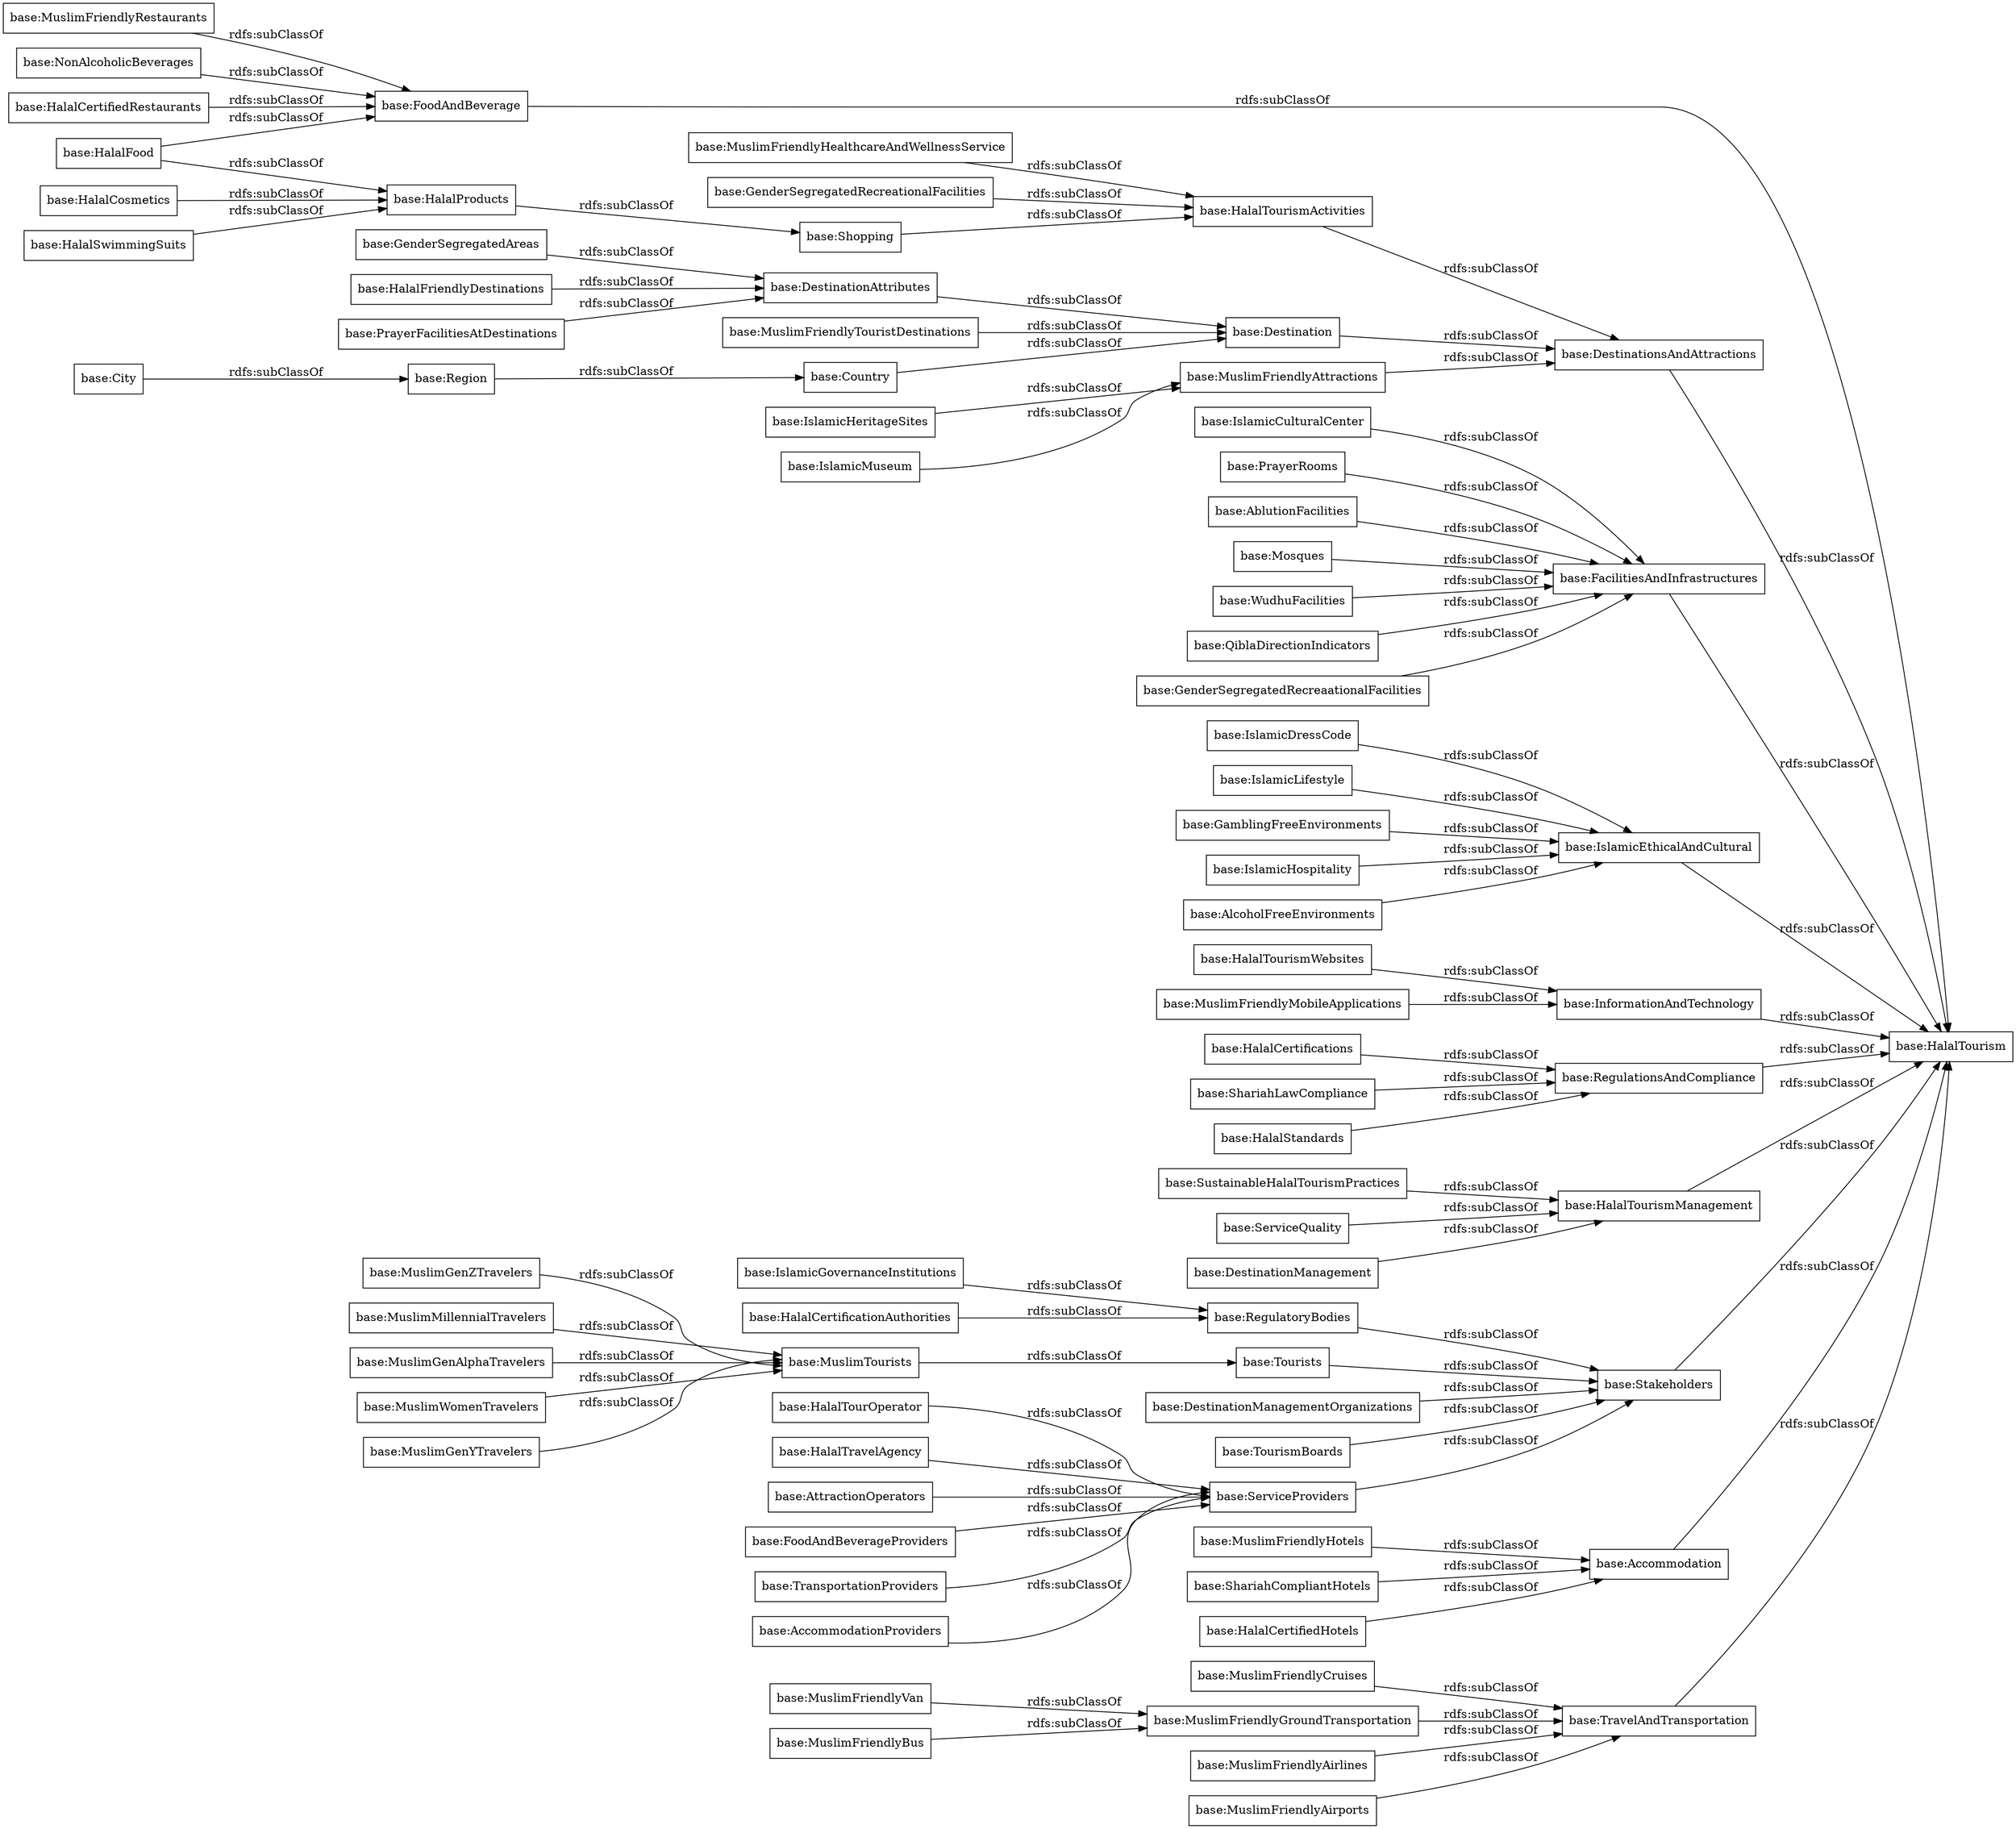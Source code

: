 digraph ar2dtool_diagram { 
rankdir=LR;
size="1000"
node [shape = rectangle, color="black"]; "base:MuslimFriendlyCruises" "base:Shopping" "base:IslamicHeritageSites" "base:PrayerRooms" "base:Country" "base:FoodAndBeverage" "base:Tourists" "base:HalalTourismActivities" "base:MuslimMillennialTravelers" "base:MuslimGenAlphaTravelers" "base:DestinationManagementOrganizations" "base:Destination" "base:DestinationsAndAttractions" "base:FacilitiesAndInfrastructures" "base:SustainableHalalTourismPractices" "base:HalalFood" "base:AblutionFacilities" "base:Mosques" "base:TourismBoards" "base:MuslimFriendlyAttractions" "base:MuslimFriendlyHotels" "base:WudhuFacilities" "base:IslamicGovernanceInstitutions" "base:MuslimFriendlyVan" "base:ServiceQuality" "base:IslamicEthicalAndCultural" "base:PrayerFacilitiesAtDestinations" "base:HalalCertifications" "base:InformationAndTechnology" "base:ShariahCompliantHotels" "base:RegulationsAndCompliance" "base:MuslimWomenTravelers" "base:HalalCertificationAuthorities" "base:HalalTourOperator" "base:ShariahLawCompliance" "base:MuslimGenYTravelers" "base:MuslimFriendlyGroundTransportation" "base:HalalTravelAgency" "base:IslamicLifestyle" "base:DestinationManagement" "base:GamblingFreeEnvironments" "base:IslamicMuseum" "base:City" "base:GenderSegregatedAreas" "base:AttractionOperators" "base:HalalTourismWebsites" "base:QiblaDirectionIndicators" "base:MuslimFriendlyRestaurants" "base:MuslimFriendlyMobileApplications" "base:MuslimTourists" "base:DestinationAttributes" "base:MuslimFriendlyAirlines" "base:HalalTourismManagement" "base:Stakeholders" "base:MuslimFriendlyAirports" "base:NonAlcoholicBeverages" "base:IslamicHospitality" "base:HalalProducts" "base:AlcoholFreeEnvironments" "base:Region" "base:MuslimGenZTravelers" "base:Accommodation" "base:HalalSwimmingSuits" "base:HalalCertifiedHotels" "base:MuslimFriendlyBus" "base:MuslimFriendlyHealthcareAndWellnessService" "base:HalalFriendlyDestinations" "base:FoodAndBeverageProviders" "base:TransportationProviders" "base:IslamicDressCode" "base:HalalCosmetics" "base:GenderSegregatedRecreationalFacilities" "base:AccommodationProviders" "base:MuslimFriendlyTouristDestinations" "base:HalalTourism" "base:TravelAndTransportation" "base:GenderSegregatedRecreaationalFacilities" "base:IslamicCulturalCenter" "base:HalalStandards" "base:HalalCertifiedRestaurants" "base:ServiceProviders" "base:RegulatoryBodies" ; /*classes style*/
	"base:TourismBoards" -> "base:Stakeholders" [ label = "rdfs:subClassOf" ];
	"base:ShariahCompliantHotels" -> "base:Accommodation" [ label = "rdfs:subClassOf" ];
	"base:MuslimFriendlyRestaurants" -> "base:FoodAndBeverage" [ label = "rdfs:subClassOf" ];
	"base:HalalCertifications" -> "base:RegulationsAndCompliance" [ label = "rdfs:subClassOf" ];
	"base:FacilitiesAndInfrastructures" -> "base:HalalTourism" [ label = "rdfs:subClassOf" ];
	"base:AblutionFacilities" -> "base:FacilitiesAndInfrastructures" [ label = "rdfs:subClassOf" ];
	"base:Stakeholders" -> "base:HalalTourism" [ label = "rdfs:subClassOf" ];
	"base:IslamicLifestyle" -> "base:IslamicEthicalAndCultural" [ label = "rdfs:subClassOf" ];
	"base:HalalCertificationAuthorities" -> "base:RegulatoryBodies" [ label = "rdfs:subClassOf" ];
	"base:MuslimMillennialTravelers" -> "base:MuslimTourists" [ label = "rdfs:subClassOf" ];
	"base:MuslimTourists" -> "base:Tourists" [ label = "rdfs:subClassOf" ];
	"base:HalalCertifiedRestaurants" -> "base:FoodAndBeverage" [ label = "rdfs:subClassOf" ];
	"base:MuslimFriendlyMobileApplications" -> "base:InformationAndTechnology" [ label = "rdfs:subClassOf" ];
	"base:FoodAndBeverage" -> "base:HalalTourism" [ label = "rdfs:subClassOf" ];
	"base:PrayerRooms" -> "base:FacilitiesAndInfrastructures" [ label = "rdfs:subClassOf" ];
	"base:HalalProducts" -> "base:Shopping" [ label = "rdfs:subClassOf" ];
	"base:AlcoholFreeEnvironments" -> "base:IslamicEthicalAndCultural" [ label = "rdfs:subClassOf" ];
	"base:HalalFriendlyDestinations" -> "base:DestinationAttributes" [ label = "rdfs:subClassOf" ];
	"base:NonAlcoholicBeverages" -> "base:FoodAndBeverage" [ label = "rdfs:subClassOf" ];
	"base:DestinationManagement" -> "base:HalalTourismManagement" [ label = "rdfs:subClassOf" ];
	"base:HalalTravelAgency" -> "base:ServiceProviders" [ label = "rdfs:subClassOf" ];
	"base:PrayerFacilitiesAtDestinations" -> "base:DestinationAttributes" [ label = "rdfs:subClassOf" ];
	"base:HalalFood" -> "base:HalalProducts" [ label = "rdfs:subClassOf" ];
	"base:HalalFood" -> "base:FoodAndBeverage" [ label = "rdfs:subClassOf" ];
	"base:ServiceQuality" -> "base:HalalTourismManagement" [ label = "rdfs:subClassOf" ];
	"base:MuslimFriendlyTouristDestinations" -> "base:Destination" [ label = "rdfs:subClassOf" ];
	"base:MuslimFriendlyBus" -> "base:MuslimFriendlyGroundTransportation" [ label = "rdfs:subClassOf" ];
	"base:InformationAndTechnology" -> "base:HalalTourism" [ label = "rdfs:subClassOf" ];
	"base:GenderSegregatedRecreationalFacilities" -> "base:HalalTourismActivities" [ label = "rdfs:subClassOf" ];
	"base:QiblaDirectionIndicators" -> "base:FacilitiesAndInfrastructures" [ label = "rdfs:subClassOf" ];
	"base:RegulatoryBodies" -> "base:Stakeholders" [ label = "rdfs:subClassOf" ];
	"base:DestinationsAndAttractions" -> "base:HalalTourism" [ label = "rdfs:subClassOf" ];
	"base:RegulationsAndCompliance" -> "base:HalalTourism" [ label = "rdfs:subClassOf" ];
	"base:ShariahLawCompliance" -> "base:RegulationsAndCompliance" [ label = "rdfs:subClassOf" ];
	"base:IslamicEthicalAndCultural" -> "base:HalalTourism" [ label = "rdfs:subClassOf" ];
	"base:MuslimGenZTravelers" -> "base:MuslimTourists" [ label = "rdfs:subClassOf" ];
	"base:MuslimFriendlyAirlines" -> "base:TravelAndTransportation" [ label = "rdfs:subClassOf" ];
	"base:MuslimFriendlyCruises" -> "base:TravelAndTransportation" [ label = "rdfs:subClassOf" ];
	"base:MuslimFriendlyHealthcareAndWellnessService" -> "base:HalalTourismActivities" [ label = "rdfs:subClassOf" ];
	"base:HalalCertifiedHotels" -> "base:Accommodation" [ label = "rdfs:subClassOf" ];
	"base:IslamicGovernanceInstitutions" -> "base:RegulatoryBodies" [ label = "rdfs:subClassOf" ];
	"base:MuslimFriendlyVan" -> "base:MuslimFriendlyGroundTransportation" [ label = "rdfs:subClassOf" ];
	"base:WudhuFacilities" -> "base:FacilitiesAndInfrastructures" [ label = "rdfs:subClassOf" ];
	"base:Region" -> "base:Country" [ label = "rdfs:subClassOf" ];
	"base:MuslimGenAlphaTravelers" -> "base:MuslimTourists" [ label = "rdfs:subClassOf" ];
	"base:Country" -> "base:Destination" [ label = "rdfs:subClassOf" ];
	"base:Tourists" -> "base:Stakeholders" [ label = "rdfs:subClassOf" ];
	"base:IslamicHospitality" -> "base:IslamicEthicalAndCultural" [ label = "rdfs:subClassOf" ];
	"base:TravelAndTransportation" -> "base:HalalTourism" [ label = "rdfs:subClassOf" ];
	"base:GenderSegregatedAreas" -> "base:DestinationAttributes" [ label = "rdfs:subClassOf" ];
	"base:HalalStandards" -> "base:RegulationsAndCompliance" [ label = "rdfs:subClassOf" ];
	"base:IslamicHeritageSites" -> "base:MuslimFriendlyAttractions" [ label = "rdfs:subClassOf" ];
	"base:HalalTourismWebsites" -> "base:InformationAndTechnology" [ label = "rdfs:subClassOf" ];
	"base:TransportationProviders" -> "base:ServiceProviders" [ label = "rdfs:subClassOf" ];
	"base:HalalCosmetics" -> "base:HalalProducts" [ label = "rdfs:subClassOf" ];
	"base:IslamicCulturalCenter" -> "base:FacilitiesAndInfrastructures" [ label = "rdfs:subClassOf" ];
	"base:MuslimGenYTravelers" -> "base:MuslimTourists" [ label = "rdfs:subClassOf" ];
	"base:IslamicDressCode" -> "base:IslamicEthicalAndCultural" [ label = "rdfs:subClassOf" ];
	"base:GenderSegregatedRecreaationalFacilities" -> "base:FacilitiesAndInfrastructures" [ label = "rdfs:subClassOf" ];
	"base:Mosques" -> "base:FacilitiesAndInfrastructures" [ label = "rdfs:subClassOf" ];
	"base:Shopping" -> "base:HalalTourismActivities" [ label = "rdfs:subClassOf" ];
	"base:HalalSwimmingSuits" -> "base:HalalProducts" [ label = "rdfs:subClassOf" ];
	"base:City" -> "base:Region" [ label = "rdfs:subClassOf" ];
	"base:HalalTourismActivities" -> "base:DestinationsAndAttractions" [ label = "rdfs:subClassOf" ];
	"base:SustainableHalalTourismPractices" -> "base:HalalTourismManagement" [ label = "rdfs:subClassOf" ];
	"base:ServiceProviders" -> "base:Stakeholders" [ label = "rdfs:subClassOf" ];
	"base:Accommodation" -> "base:HalalTourism" [ label = "rdfs:subClassOf" ];
	"base:AttractionOperators" -> "base:ServiceProviders" [ label = "rdfs:subClassOf" ];
	"base:Destination" -> "base:DestinationsAndAttractions" [ label = "rdfs:subClassOf" ];
	"base:FoodAndBeverageProviders" -> "base:ServiceProviders" [ label = "rdfs:subClassOf" ];
	"base:DestinationManagementOrganizations" -> "base:Stakeholders" [ label = "rdfs:subClassOf" ];
	"base:HalalTourismManagement" -> "base:HalalTourism" [ label = "rdfs:subClassOf" ];
	"base:HalalTourOperator" -> "base:ServiceProviders" [ label = "rdfs:subClassOf" ];
	"base:MuslimFriendlyAttractions" -> "base:DestinationsAndAttractions" [ label = "rdfs:subClassOf" ];
	"base:MuslimWomenTravelers" -> "base:MuslimTourists" [ label = "rdfs:subClassOf" ];
	"base:GamblingFreeEnvironments" -> "base:IslamicEthicalAndCultural" [ label = "rdfs:subClassOf" ];
	"base:AccommodationProviders" -> "base:ServiceProviders" [ label = "rdfs:subClassOf" ];
	"base:MuslimFriendlyHotels" -> "base:Accommodation" [ label = "rdfs:subClassOf" ];
	"base:MuslimFriendlyGroundTransportation" -> "base:TravelAndTransportation" [ label = "rdfs:subClassOf" ];
	"base:MuslimFriendlyAirports" -> "base:TravelAndTransportation" [ label = "rdfs:subClassOf" ];
	"base:IslamicMuseum" -> "base:MuslimFriendlyAttractions" [ label = "rdfs:subClassOf" ];
	"base:DestinationAttributes" -> "base:Destination" [ label = "rdfs:subClassOf" ];

}
